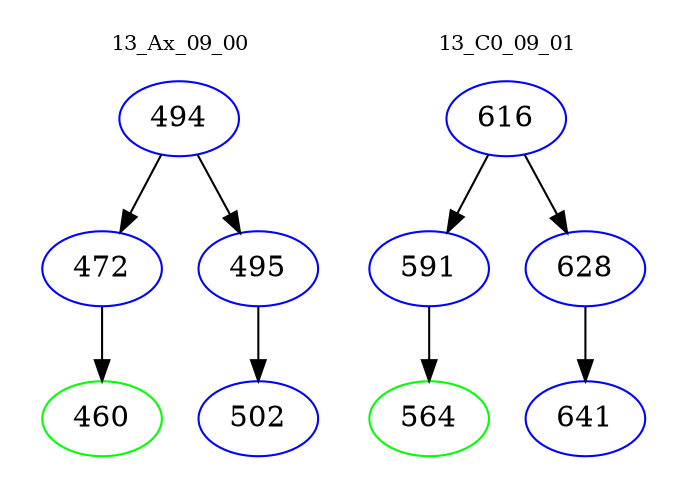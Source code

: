 digraph{
subgraph cluster_0 {
color = white
label = "13_Ax_09_00";
fontsize=10;
T0_494 [label="494", color="blue"]
T0_494 -> T0_472 [color="black"]
T0_472 [label="472", color="blue"]
T0_472 -> T0_460 [color="black"]
T0_460 [label="460", color="green"]
T0_494 -> T0_495 [color="black"]
T0_495 [label="495", color="blue"]
T0_495 -> T0_502 [color="black"]
T0_502 [label="502", color="blue"]
}
subgraph cluster_1 {
color = white
label = "13_C0_09_01";
fontsize=10;
T1_616 [label="616", color="blue"]
T1_616 -> T1_591 [color="black"]
T1_591 [label="591", color="blue"]
T1_591 -> T1_564 [color="black"]
T1_564 [label="564", color="green"]
T1_616 -> T1_628 [color="black"]
T1_628 [label="628", color="blue"]
T1_628 -> T1_641 [color="black"]
T1_641 [label="641", color="blue"]
}
}
